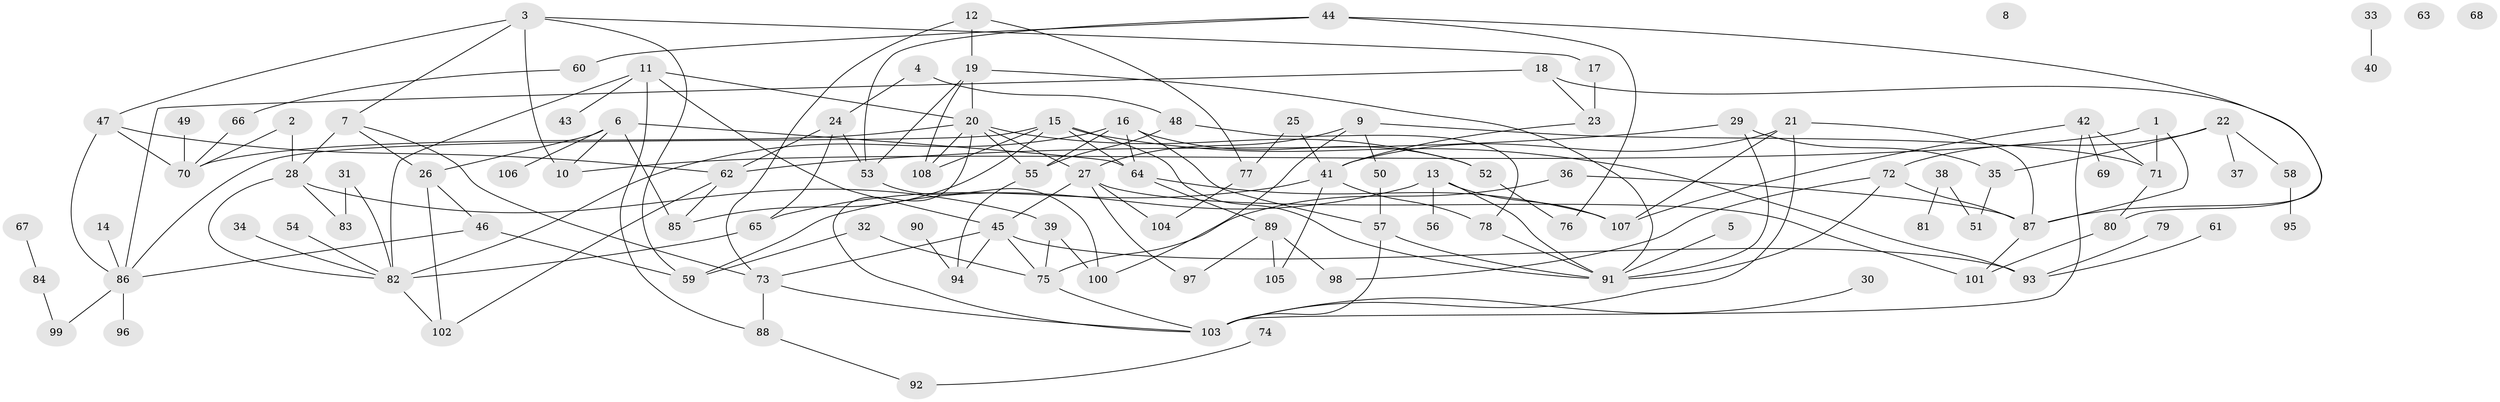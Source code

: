 // Generated by graph-tools (version 1.1) at 2025/33/03/09/25 02:33:40]
// undirected, 108 vertices, 165 edges
graph export_dot {
graph [start="1"]
  node [color=gray90,style=filled];
  1;
  2;
  3;
  4;
  5;
  6;
  7;
  8;
  9;
  10;
  11;
  12;
  13;
  14;
  15;
  16;
  17;
  18;
  19;
  20;
  21;
  22;
  23;
  24;
  25;
  26;
  27;
  28;
  29;
  30;
  31;
  32;
  33;
  34;
  35;
  36;
  37;
  38;
  39;
  40;
  41;
  42;
  43;
  44;
  45;
  46;
  47;
  48;
  49;
  50;
  51;
  52;
  53;
  54;
  55;
  56;
  57;
  58;
  59;
  60;
  61;
  62;
  63;
  64;
  65;
  66;
  67;
  68;
  69;
  70;
  71;
  72;
  73;
  74;
  75;
  76;
  77;
  78;
  79;
  80;
  81;
  82;
  83;
  84;
  85;
  86;
  87;
  88;
  89;
  90;
  91;
  92;
  93;
  94;
  95;
  96;
  97;
  98;
  99;
  100;
  101;
  102;
  103;
  104;
  105;
  106;
  107;
  108;
  1 -- 10;
  1 -- 71;
  1 -- 87;
  2 -- 28;
  2 -- 70;
  3 -- 7;
  3 -- 10;
  3 -- 17;
  3 -- 47;
  3 -- 59;
  4 -- 24;
  4 -- 48;
  5 -- 91;
  6 -- 10;
  6 -- 26;
  6 -- 64;
  6 -- 85;
  6 -- 106;
  7 -- 26;
  7 -- 28;
  7 -- 73;
  9 -- 27;
  9 -- 50;
  9 -- 71;
  9 -- 100;
  11 -- 20;
  11 -- 43;
  11 -- 45;
  11 -- 82;
  11 -- 88;
  12 -- 19;
  12 -- 73;
  12 -- 77;
  13 -- 56;
  13 -- 59;
  13 -- 91;
  13 -- 107;
  14 -- 86;
  15 -- 64;
  15 -- 85;
  15 -- 86;
  15 -- 91;
  15 -- 93;
  15 -- 108;
  16 -- 52;
  16 -- 55;
  16 -- 57;
  16 -- 64;
  16 -- 82;
  17 -- 23;
  18 -- 23;
  18 -- 80;
  18 -- 86;
  19 -- 20;
  19 -- 53;
  19 -- 91;
  19 -- 108;
  20 -- 27;
  20 -- 52;
  20 -- 55;
  20 -- 70;
  20 -- 103;
  20 -- 108;
  21 -- 41;
  21 -- 87;
  21 -- 103;
  21 -- 107;
  22 -- 35;
  22 -- 37;
  22 -- 58;
  22 -- 72;
  23 -- 41;
  24 -- 53;
  24 -- 62;
  24 -- 65;
  25 -- 41;
  25 -- 77;
  26 -- 46;
  26 -- 102;
  27 -- 45;
  27 -- 97;
  27 -- 101;
  27 -- 104;
  28 -- 39;
  28 -- 82;
  28 -- 83;
  29 -- 35;
  29 -- 62;
  29 -- 91;
  30 -- 103;
  31 -- 82;
  31 -- 83;
  32 -- 59;
  32 -- 75;
  33 -- 40;
  34 -- 82;
  35 -- 51;
  36 -- 75;
  36 -- 87;
  38 -- 51;
  38 -- 81;
  39 -- 75;
  39 -- 100;
  41 -- 65;
  41 -- 78;
  41 -- 105;
  42 -- 69;
  42 -- 71;
  42 -- 103;
  42 -- 107;
  44 -- 53;
  44 -- 60;
  44 -- 76;
  44 -- 87;
  45 -- 73;
  45 -- 75;
  45 -- 93;
  45 -- 94;
  46 -- 59;
  46 -- 86;
  47 -- 62;
  47 -- 70;
  47 -- 86;
  48 -- 55;
  48 -- 78;
  49 -- 70;
  50 -- 57;
  52 -- 76;
  53 -- 100;
  54 -- 82;
  55 -- 94;
  57 -- 91;
  57 -- 103;
  58 -- 95;
  60 -- 66;
  61 -- 93;
  62 -- 85;
  62 -- 102;
  64 -- 89;
  64 -- 107;
  65 -- 82;
  66 -- 70;
  67 -- 84;
  71 -- 80;
  72 -- 87;
  72 -- 91;
  72 -- 98;
  73 -- 88;
  73 -- 103;
  74 -- 92;
  75 -- 103;
  77 -- 104;
  78 -- 91;
  79 -- 93;
  80 -- 101;
  82 -- 102;
  84 -- 99;
  86 -- 96;
  86 -- 99;
  87 -- 101;
  88 -- 92;
  89 -- 97;
  89 -- 98;
  89 -- 105;
  90 -- 94;
}
